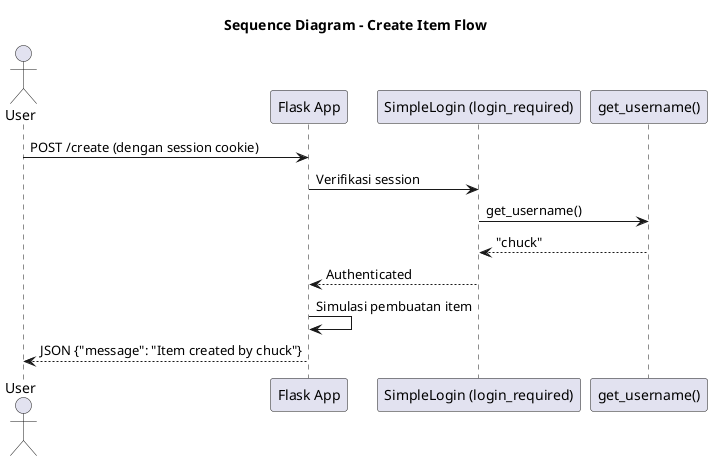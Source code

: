 @startuml
title Sequence Diagram - Create Item Flow

actor User
participant "Flask App" as Flask
participant "SimpleLogin (login_required)" as LoginCheck
participant "get_username()" as UsernameFetcher

User -> Flask : POST /create (dengan session cookie)
Flask -> LoginCheck : Verifikasi session
LoginCheck -> UsernameFetcher : get_username()
UsernameFetcher --> LoginCheck : "chuck"

LoginCheck --> Flask : Authenticated
Flask -> Flask : Simulasi pembuatan item
Flask --> User : JSON {"message": "Item created by chuck"}

@enduml
